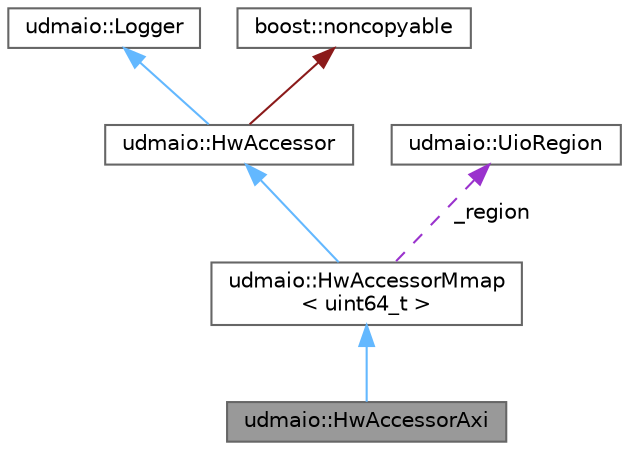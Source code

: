 digraph "udmaio::HwAccessorAxi"
{
 // INTERACTIVE_SVG=YES
 // LATEX_PDF_SIZE
  bgcolor="transparent";
  edge [fontname=Helvetica,fontsize=10,labelfontname=Helvetica,labelfontsize=10];
  node [fontname=Helvetica,fontsize=10,shape=box,height=0.2,width=0.4];
  Node1 [label="udmaio::HwAccessorAxi",height=0.2,width=0.4,color="gray40", fillcolor="grey60", style="filled", fontcolor="black",tooltip=" "];
  Node2 -> Node1 [dir="back",color="steelblue1",style="solid"];
  Node2 [label="udmaio::HwAccessorMmap\l\< uint64_t \>",height=0.2,width=0.4,color="gray40", fillcolor="white", style="filled",URL="$classudmaio_1_1_hw_accessor_mmap.html",tooltip=" "];
  Node3 -> Node2 [dir="back",color="steelblue1",style="solid"];
  Node3 [label="udmaio::HwAccessor",height=0.2,width=0.4,color="gray40", fillcolor="white", style="filled",URL="$classudmaio_1_1_hw_accessor.html",tooltip="Base class for hardware access."];
  Node4 -> Node3 [dir="back",color="steelblue1",style="solid"];
  Node4 [label="udmaio::Logger",height=0.2,width=0.4,color="gray40", fillcolor="white", style="filled",URL="$structudmaio_1_1_logger.html",tooltip=" "];
  Node5 -> Node3 [dir="back",color="firebrick4",style="solid"];
  Node5 [label="boost::noncopyable",height=0.2,width=0.4,color="gray40", fillcolor="white", style="filled",tooltip=" "];
  Node6 -> Node2 [dir="back",color="darkorchid3",style="dashed",label=" _region" ];
  Node6 [label="udmaio::UioRegion",height=0.2,width=0.4,color="gray40", fillcolor="white", style="filled",URL="$structudmaio_1_1_uio_region.html",tooltip="General-purpose struct to define a memory area."];
}
